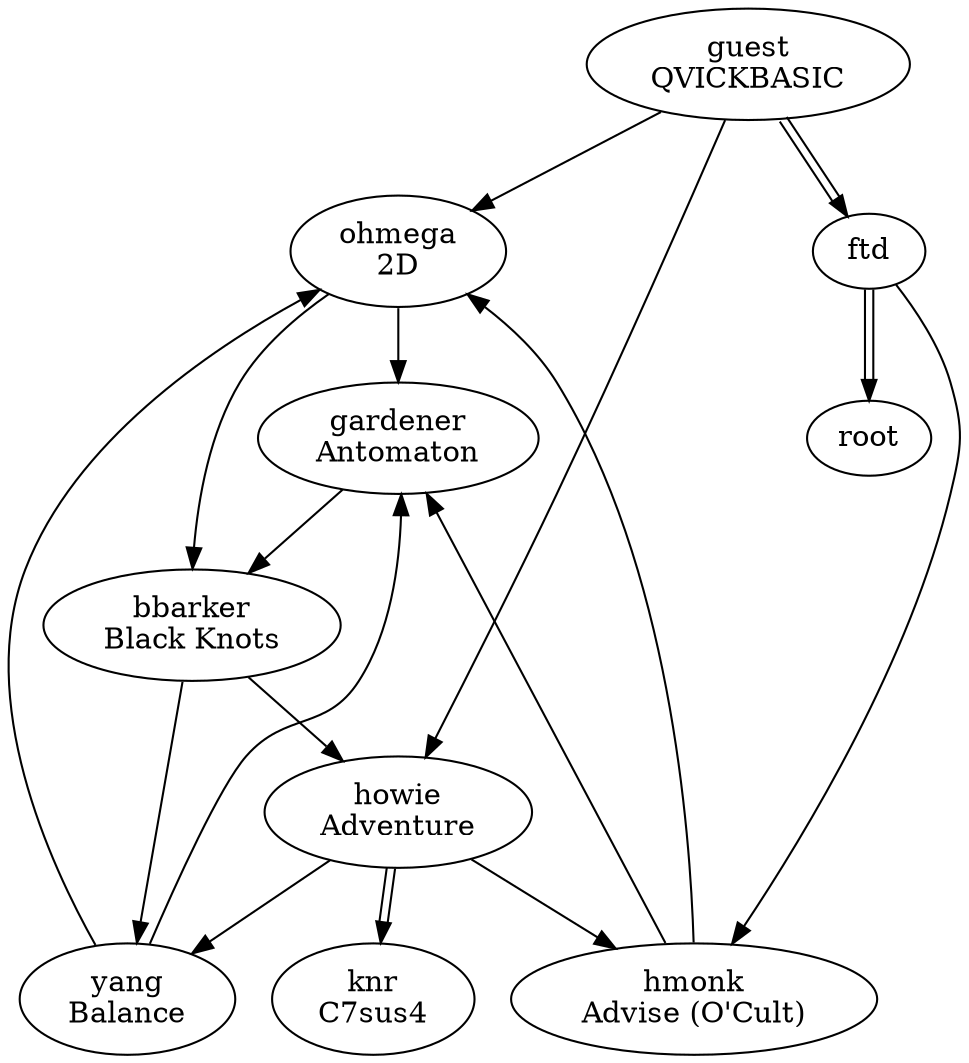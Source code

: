 digraph {
graph [dpi=200];
{
guest [label="guest\nQVICKBASIC"]
ohmega [label="ohmega\n2D"]
knr [label="knr\nC7sus4"]
ftd [label="ftd"]
gardener [label="gardener\nAntomaton"]
yang [label="yang\nBalance"]
howie [label="howie\nAdventure"]
hmonk [label="hmonk\nAdvise (O'Cult)"]
bbarker [label="bbarker\nBlack Knots"]
root [label="root"]
}
guest -> ohmega;
guest -> howie;
guest -> ftd [color="black:none:black"];
ftd -> hmonk;
ftd -> root [color="black:none:black"];
howie -> yang;
howie -> hmonk;
howie -> knr [color="black:none:black"];
ohmega -> gardener;
ohmega -> bbarker;
yang -> gardener;
yang -> ohmega;
gardener -> bbarker;
hmonk -> gardener;
hmonk -> ohmega;
bbarker -> yang;
bbarker -> howie;
}
